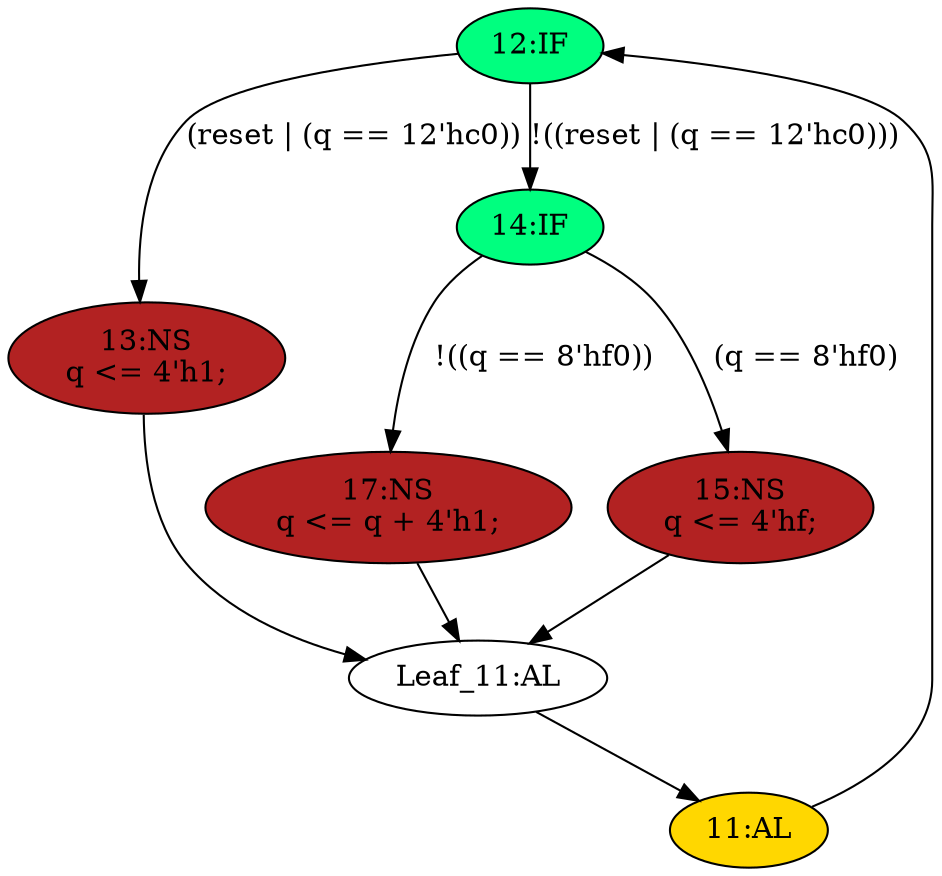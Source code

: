 strict digraph "compose( ,  )" {
	node [label="\N"];
	"12:IF"	[ast="<pyverilog.vparser.ast.IfStatement object at 0x7f85d5516910>",
		fillcolor=springgreen,
		label="12:IF",
		statements="[]",
		style=filled,
		typ=IfStatement];
	"13:NS"	[ast="<pyverilog.vparser.ast.NonblockingSubstitution object at 0x7f85d5516810>",
		fillcolor=firebrick,
		label="13:NS
q <= 4'h1;",
		statements="[<pyverilog.vparser.ast.NonblockingSubstitution object at 0x7f85d5516810>]",
		style=filled,
		typ=NonblockingSubstitution];
	"12:IF" -> "13:NS"	[cond="['reset', 'q']",
		label="(reset | (q == 12'hc0))",
		lineno=12];
	"14:IF"	[ast="<pyverilog.vparser.ast.IfStatement object at 0x7f85d5564890>",
		fillcolor=springgreen,
		label="14:IF",
		statements="[]",
		style=filled,
		typ=IfStatement];
	"12:IF" -> "14:IF"	[cond="['reset', 'q']",
		label="!((reset | (q == 12'hc0)))",
		lineno=12];
	"Leaf_11:AL"	[def_var="['q']",
		label="Leaf_11:AL"];
	"11:AL"	[ast="<pyverilog.vparser.ast.Always object at 0x7f85d55f5f10>",
		clk_sens=True,
		fillcolor=gold,
		label="11:AL",
		sens="['clk']",
		statements="[]",
		style=filled,
		typ=Always,
		use_var="['q', 'reset']"];
	"Leaf_11:AL" -> "11:AL";
	"11:AL" -> "12:IF"	[cond="[]",
		lineno=None];
	"17:NS"	[ast="<pyverilog.vparser.ast.NonblockingSubstitution object at 0x7f85d5572550>",
		fillcolor=firebrick,
		label="17:NS
q <= q + 4'h1;",
		statements="[<pyverilog.vparser.ast.NonblockingSubstitution object at 0x7f85d5572550>]",
		style=filled,
		typ=NonblockingSubstitution];
	"17:NS" -> "Leaf_11:AL"	[cond="[]",
		lineno=None];
	"15:NS"	[ast="<pyverilog.vparser.ast.NonblockingSubstitution object at 0x7f85d5564ed0>",
		fillcolor=firebrick,
		label="15:NS
q <= 4'hf;",
		statements="[<pyverilog.vparser.ast.NonblockingSubstitution object at 0x7f85d5564ed0>]",
		style=filled,
		typ=NonblockingSubstitution];
	"15:NS" -> "Leaf_11:AL"	[cond="[]",
		lineno=None];
	"13:NS" -> "Leaf_11:AL"	[cond="[]",
		lineno=None];
	"14:IF" -> "17:NS"	[cond="['q']",
		label="!((q == 8'hf0))",
		lineno=14];
	"14:IF" -> "15:NS"	[cond="['q']",
		label="(q == 8'hf0)",
		lineno=14];
}
